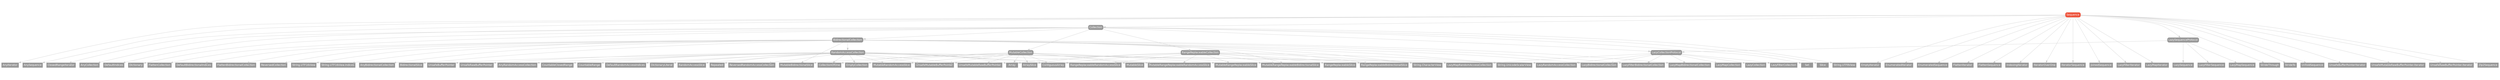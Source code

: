 strict digraph "Sequence - Type Hierarchy - SwiftDoc.org" {
    pad="0.1,0.8"
    node [shape=box, style="filled,rounded", color="#999999", fillcolor="#999999", fontcolor=white, fontname=Helvetica, fontnames="Helvetica,sansserif", fontsize=12, margin="0.07,0.05", height="0.3"]
    edge [color="#cccccc"]
    "AnyBidirectionalCollection" [URL="/type/AnyBidirectionalCollection/hierarchy/", style=filled]
    "AnyCollection" [URL="/type/AnyCollection/hierarchy/", style=filled]
    "AnyIterator" [URL="/type/AnyIterator/hierarchy/", style=filled]
    "AnyRandomAccessCollection" [URL="/type/AnyRandomAccessCollection/hierarchy/", style=filled]
    "AnySequence" [URL="/type/AnySequence/hierarchy/", style=filled]
    "Array" [URL="/type/Array/hierarchy/", style=filled]
    "ArraySlice" [URL="/type/ArraySlice/hierarchy/", style=filled]
    "BidirectionalCollection" [URL="/protocol/BidirectionalCollection/hierarchy/"]
    "BidirectionalSlice" [URL="/type/BidirectionalSlice/hierarchy/", style=filled]
    "ClosedRangeIterator" [URL="/type/ClosedRangeIterator/hierarchy/", style=filled]
    "Collection" [URL="/protocol/Collection/hierarchy/"]
    "CollectionOfOne" [URL="/type/CollectionOfOne/hierarchy/", style=filled]
    "ContiguousArray" [URL="/type/ContiguousArray/hierarchy/", style=filled]
    "CountableClosedRange" [URL="/type/CountableClosedRange/hierarchy/", style=filled]
    "CountableRange" [URL="/type/CountableRange/hierarchy/", style=filled]
    "DefaultBidirectionalIndices" [URL="/type/DefaultBidirectionalIndices/hierarchy/", style=filled]
    "DefaultIndices" [URL="/type/DefaultIndices/hierarchy/", style=filled]
    "DefaultRandomAccessIndices" [URL="/type/DefaultRandomAccessIndices/hierarchy/", style=filled]
    "Dictionary" [URL="/type/Dictionary/hierarchy/", style=filled]
    "DictionaryLiteral" [URL="/type/DictionaryLiteral/hierarchy/", style=filled]
    "EmptyCollection" [URL="/type/EmptyCollection/hierarchy/", style=filled]
    "EmptyIterator" [URL="/type/EmptyIterator/hierarchy/", style=filled]
    "EnumeratedIterator" [URL="/type/EnumeratedIterator/hierarchy/", style=filled]
    "EnumeratedSequence" [URL="/type/EnumeratedSequence/hierarchy/", style=filled]
    "FlattenBidirectionalCollection" [URL="/type/FlattenBidirectionalCollection/hierarchy/", style=filled]
    "FlattenCollection" [URL="/type/FlattenCollection/hierarchy/", style=filled]
    "FlattenIterator" [URL="/type/FlattenIterator/hierarchy/", style=filled]
    "FlattenSequence" [URL="/type/FlattenSequence/hierarchy/", style=filled]
    "IndexingIterator" [URL="/type/IndexingIterator/hierarchy/", style=filled]
    "IteratorOverOne" [URL="/type/IteratorOverOne/hierarchy/", style=filled]
    "IteratorSequence" [URL="/type/IteratorSequence/hierarchy/", style=filled]
    "JoinedSequence" [URL="/type/JoinedSequence/hierarchy/", style=filled]
    "LazyBidirectionalCollection" [URL="/type/LazyBidirectionalCollection/hierarchy/", style=filled]
    "LazyCollection" [URL="/type/LazyCollection/hierarchy/", style=filled]
    "LazyCollectionProtocol" [URL="/protocol/LazyCollectionProtocol/hierarchy/"]
    "LazyFilterBidirectionalCollection" [URL="/type/LazyFilterBidirectionalCollection/hierarchy/", style=filled]
    "LazyFilterCollection" [URL="/type/LazyFilterCollection/hierarchy/", style=filled]
    "LazyFilterIterator" [URL="/type/LazyFilterIterator/hierarchy/", style=filled]
    "LazyFilterSequence" [URL="/type/LazyFilterSequence/hierarchy/", style=filled]
    "LazyMapBidirectionalCollection" [URL="/type/LazyMapBidirectionalCollection/hierarchy/", style=filled]
    "LazyMapCollection" [URL="/type/LazyMapCollection/hierarchy/", style=filled]
    "LazyMapIterator" [URL="/type/LazyMapIterator/hierarchy/", style=filled]
    "LazyMapRandomAccessCollection" [URL="/type/LazyMapRandomAccessCollection/hierarchy/", style=filled]
    "LazyMapSequence" [URL="/type/LazyMapSequence/hierarchy/", style=filled]
    "LazyRandomAccessCollection" [URL="/type/LazyRandomAccessCollection/hierarchy/", style=filled]
    "LazySequence" [URL="/type/LazySequence/hierarchy/", style=filled]
    "LazySequenceProtocol" [URL="/protocol/LazySequenceProtocol/hierarchy/"]
    "MutableBidirectionalSlice" [URL="/type/MutableBidirectionalSlice/hierarchy/", style=filled]
    "MutableCollection" [URL="/protocol/MutableCollection/hierarchy/"]
    "MutableRandomAccessSlice" [URL="/type/MutableRandomAccessSlice/hierarchy/", style=filled]
    "MutableRangeReplaceableBidirectionalSlice" [URL="/type/MutableRangeReplaceableBidirectionalSlice/hierarchy/", style=filled]
    "MutableRangeReplaceableRandomAccessSlice" [URL="/type/MutableRangeReplaceableRandomAccessSlice/hierarchy/", style=filled]
    "MutableRangeReplaceableSlice" [URL="/type/MutableRangeReplaceableSlice/hierarchy/", style=filled]
    "MutableSlice" [URL="/type/MutableSlice/hierarchy/", style=filled]
    "RandomAccessCollection" [URL="/protocol/RandomAccessCollection/hierarchy/"]
    "RandomAccessSlice" [URL="/type/RandomAccessSlice/hierarchy/", style=filled]
    "RangeReplaceableBidirectionalSlice" [URL="/type/RangeReplaceableBidirectionalSlice/hierarchy/", style=filled]
    "RangeReplaceableCollection" [URL="/protocol/RangeReplaceableCollection/hierarchy/"]
    "RangeReplaceableRandomAccessSlice" [URL="/type/RangeReplaceableRandomAccessSlice/hierarchy/", style=filled]
    "RangeReplaceableSlice" [URL="/type/RangeReplaceableSlice/hierarchy/", style=filled]
    "Repeated" [URL="/type/Repeated/hierarchy/", style=filled]
    "ReversedCollection" [URL="/type/ReversedCollection/hierarchy/", style=filled]
    "ReversedRandomAccessCollection" [URL="/type/ReversedRandomAccessCollection/hierarchy/", style=filled]
    "Sequence" [URL="/protocol/Sequence/", style="filled,rounded", fillcolor="#ee543d", color="#ee543d"]
    "Set" [URL="/type/Set/hierarchy/", style=filled]
    "Slice" [URL="/type/Slice/hierarchy/", style=filled]
    "StrideThrough" [URL="/type/StrideThrough/hierarchy/", style=filled]
    "StrideTo" [URL="/type/StrideTo/hierarchy/", style=filled]
    "String.CharacterView" [URL="/type/String.CharacterView/hierarchy/", style=filled]
    "String.UTF16View" [URL="/type/String.UTF16View/hierarchy/", style=filled]
    "String.UTF16View.Indices" [URL="/type/String.UTF16View.Indices/hierarchy/", style=filled]
    "String.UTF8View" [URL="/type/String.UTF8View/hierarchy/", style=filled]
    "String.UnicodeScalarView" [URL="/type/String.UnicodeScalarView/hierarchy/", style=filled]
    "UnfoldSequence" [URL="/type/UnfoldSequence/hierarchy/", style=filled]
    "UnsafeBufferPointer" [URL="/type/UnsafeBufferPointer/hierarchy/", style=filled]
    "UnsafeBufferPointerIterator" [URL="/type/UnsafeBufferPointerIterator/hierarchy/", style=filled]
    "UnsafeMutableBufferPointer" [URL="/type/UnsafeMutableBufferPointer/hierarchy/", style=filled]
    "UnsafeMutableRawBufferPointer" [URL="/type/UnsafeMutableRawBufferPointer/hierarchy/", style=filled]
    "UnsafeMutableRawBufferPointer.Iterator" [URL="/type/UnsafeMutableRawBufferPointer.Iterator/hierarchy/", style=filled]
    "UnsafeRawBufferPointer" [URL="/type/UnsafeRawBufferPointer/hierarchy/", style=filled]
    "UnsafeRawBufferPointer.Iterator" [URL="/type/UnsafeRawBufferPointer.Iterator/hierarchy/", style=filled]
    "Zip2Sequence" [URL="/type/Zip2Sequence/hierarchy/", style=filled]    "Sequence" -> "AnyIterator"
    "Sequence" -> "AnySequence"
    "Sequence" -> "ClosedRangeIterator"
    "Sequence" -> "Collection"
    "Sequence" -> "EmptyIterator"
    "Sequence" -> "EnumeratedIterator"
    "Sequence" -> "EnumeratedSequence"
    "Sequence" -> "FlattenIterator"
    "Sequence" -> "FlattenSequence"
    "Sequence" -> "IndexingIterator"
    "Sequence" -> "IteratorOverOne"
    "Sequence" -> "IteratorSequence"
    "Sequence" -> "JoinedSequence"
    "Sequence" -> "LazyFilterIterator"
    "Sequence" -> "LazyMapIterator"
    "Sequence" -> "LazySequenceProtocol"
    "Sequence" -> "StrideThrough"
    "Sequence" -> "StrideTo"
    "Sequence" -> "UnfoldSequence"
    "Sequence" -> "UnsafeBufferPointerIterator"
    "Sequence" -> "Zip2Sequence"
    "Sequence" -> "UnsafeMutableRawBufferPointer.Iterator"
    "Sequence" -> "UnsafeRawBufferPointer.Iterator"
    "Collection" -> "AnyCollection"
    "Collection" -> "BidirectionalCollection"
    "Collection" -> "DefaultIndices"
    "Collection" -> "Dictionary"
    "Collection" -> "FlattenCollection"
    "Collection" -> "LazyCollectionProtocol"
    "Collection" -> "MutableCollection"
    "Collection" -> "RangeReplaceableCollection"
    "Collection" -> "Set"
    "Collection" -> "Slice"
    "Collection" -> "String.UTF8View"
    "BidirectionalCollection" -> "AnyBidirectionalCollection"
    "BidirectionalCollection" -> "BidirectionalSlice"
    "BidirectionalCollection" -> "DefaultBidirectionalIndices"
    "BidirectionalCollection" -> "FlattenBidirectionalCollection"
    "BidirectionalCollection" -> "LazyBidirectionalCollection"
    "BidirectionalCollection" -> "LazyFilterBidirectionalCollection"
    "BidirectionalCollection" -> "LazyMapBidirectionalCollection"
    "BidirectionalCollection" -> "MutableBidirectionalSlice"
    "BidirectionalCollection" -> "MutableRangeReplaceableBidirectionalSlice"
    "BidirectionalCollection" -> "RandomAccessCollection"
    "BidirectionalCollection" -> "RangeReplaceableBidirectionalSlice"
    "BidirectionalCollection" -> "ReversedCollection"
    "BidirectionalCollection" -> "String.UTF16View"
    "BidirectionalCollection" -> "String.CharacterView"
    "BidirectionalCollection" -> "String.UnicodeScalarView"
    "BidirectionalCollection" -> "String.UTF16View.Indices"
    "RandomAccessCollection" -> "AnyRandomAccessCollection"
    "RandomAccessCollection" -> "Array"
    "RandomAccessCollection" -> "ArraySlice"
    "RandomAccessCollection" -> "CollectionOfOne"
    "RandomAccessCollection" -> "ContiguousArray"
    "RandomAccessCollection" -> "CountableClosedRange"
    "RandomAccessCollection" -> "CountableRange"
    "RandomAccessCollection" -> "DefaultRandomAccessIndices"
    "RandomAccessCollection" -> "DictionaryLiteral"
    "RandomAccessCollection" -> "EmptyCollection"
    "RandomAccessCollection" -> "LazyMapRandomAccessCollection"
    "RandomAccessCollection" -> "LazyRandomAccessCollection"
    "RandomAccessCollection" -> "MutableRandomAccessSlice"
    "RandomAccessCollection" -> "MutableRangeReplaceableRandomAccessSlice"
    "RandomAccessCollection" -> "RandomAccessSlice"
    "RandomAccessCollection" -> "RangeReplaceableRandomAccessSlice"
    "RandomAccessCollection" -> "Repeated"
    "RandomAccessCollection" -> "ReversedRandomAccessCollection"
    "RandomAccessCollection" -> "UnsafeBufferPointer"
    "RandomAccessCollection" -> "UnsafeMutableBufferPointer"
    "RandomAccessCollection" -> "UnsafeMutableRawBufferPointer"
    "RandomAccessCollection" -> "UnsafeRawBufferPointer"
    "LazyCollectionProtocol" -> "LazyBidirectionalCollection"
    "LazyCollectionProtocol" -> "LazyCollection"
    "LazyCollectionProtocol" -> "LazyFilterBidirectionalCollection"
    "LazyCollectionProtocol" -> "LazyFilterCollection"
    "LazyCollectionProtocol" -> "LazyMapBidirectionalCollection"
    "LazyCollectionProtocol" -> "LazyMapCollection"
    "LazyCollectionProtocol" -> "LazyMapRandomAccessCollection"
    "LazyCollectionProtocol" -> "LazyRandomAccessCollection"
    "MutableCollection" -> "Array"
    "MutableCollection" -> "ArraySlice"
    "MutableCollection" -> "CollectionOfOne"
    "MutableCollection" -> "ContiguousArray"
    "MutableCollection" -> "EmptyCollection"
    "MutableCollection" -> "MutableBidirectionalSlice"
    "MutableCollection" -> "MutableRandomAccessSlice"
    "MutableCollection" -> "MutableRangeReplaceableBidirectionalSlice"
    "MutableCollection" -> "MutableRangeReplaceableRandomAccessSlice"
    "MutableCollection" -> "MutableRangeReplaceableSlice"
    "MutableCollection" -> "MutableSlice"
    "MutableCollection" -> "UnsafeMutableBufferPointer"
    "MutableCollection" -> "UnsafeMutableRawBufferPointer"
    "RangeReplaceableCollection" -> "Array"
    "RangeReplaceableCollection" -> "ArraySlice"
    "RangeReplaceableCollection" -> "ContiguousArray"
    "RangeReplaceableCollection" -> "MutableRangeReplaceableBidirectionalSlice"
    "RangeReplaceableCollection" -> "MutableRangeReplaceableRandomAccessSlice"
    "RangeReplaceableCollection" -> "MutableRangeReplaceableSlice"
    "RangeReplaceableCollection" -> "RangeReplaceableBidirectionalSlice"
    "RangeReplaceableCollection" -> "RangeReplaceableRandomAccessSlice"
    "RangeReplaceableCollection" -> "RangeReplaceableSlice"
    "RangeReplaceableCollection" -> "String.CharacterView"
    "RangeReplaceableCollection" -> "String.UnicodeScalarView"
    "LazySequenceProtocol" -> "LazyCollectionProtocol"
    "LazySequenceProtocol" -> "LazyFilterSequence"
    "LazySequenceProtocol" -> "LazyMapSequence"
    "LazySequenceProtocol" -> "LazySequence"
    "LazyCollectionProtocol" -> "LazyBidirectionalCollection"
    "LazyCollectionProtocol" -> "LazyCollection"
    "LazyCollectionProtocol" -> "LazyFilterBidirectionalCollection"
    "LazyCollectionProtocol" -> "LazyFilterCollection"
    "LazyCollectionProtocol" -> "LazyMapBidirectionalCollection"
    "LazyCollectionProtocol" -> "LazyMapCollection"
    "LazyCollectionProtocol" -> "LazyMapRandomAccessCollection"
    "LazyCollectionProtocol" -> "LazyRandomAccessCollection"
    subgraph Types {
        rank = max; "AnyIterator"; "AnySequence"; "ClosedRangeIterator"; "EmptyIterator"; "EnumeratedIterator"; "EnumeratedSequence"; "FlattenIterator"; "FlattenSequence"; "IndexingIterator"; "IteratorOverOne"; "IteratorSequence"; "JoinedSequence"; "LazyFilterIterator"; "LazyMapIterator"; "StrideThrough"; "StrideTo"; "UnfoldSequence"; "UnsafeBufferPointerIterator"; "Zip2Sequence"; "UnsafeMutableRawBufferPointer.Iterator"; "UnsafeRawBufferPointer.Iterator"; "AnyCollection"; "DefaultIndices"; "Dictionary"; "FlattenCollection"; "Set"; "Slice"; "String.UTF8View"; "AnyBidirectionalCollection"; "BidirectionalSlice"; "DefaultBidirectionalIndices"; "FlattenBidirectionalCollection"; "LazyBidirectionalCollection"; "LazyFilterBidirectionalCollection"; "LazyMapBidirectionalCollection"; "MutableBidirectionalSlice"; "MutableRangeReplaceableBidirectionalSlice"; "RangeReplaceableBidirectionalSlice"; "ReversedCollection"; "String.UTF16View"; "String.CharacterView"; "String.UnicodeScalarView"; "String.UTF16View.Indices"; "AnyRandomAccessCollection"; "Array"; "ArraySlice"; "CollectionOfOne"; "ContiguousArray"; "CountableClosedRange"; "CountableRange"; "DefaultRandomAccessIndices"; "DictionaryLiteral"; "EmptyCollection"; "LazyMapRandomAccessCollection"; "LazyRandomAccessCollection"; "MutableRandomAccessSlice"; "MutableRangeReplaceableRandomAccessSlice"; "RandomAccessSlice"; "RangeReplaceableRandomAccessSlice"; "Repeated"; "ReversedRandomAccessCollection"; "UnsafeBufferPointer"; "UnsafeMutableBufferPointer"; "UnsafeMutableRawBufferPointer"; "UnsafeRawBufferPointer"; "LazyCollection"; "LazyFilterCollection"; "LazyMapCollection"; "MutableRangeReplaceableSlice"; "MutableSlice"; "RangeReplaceableSlice"; "LazyFilterSequence"; "LazyMapSequence"; "LazySequence";
    }
}